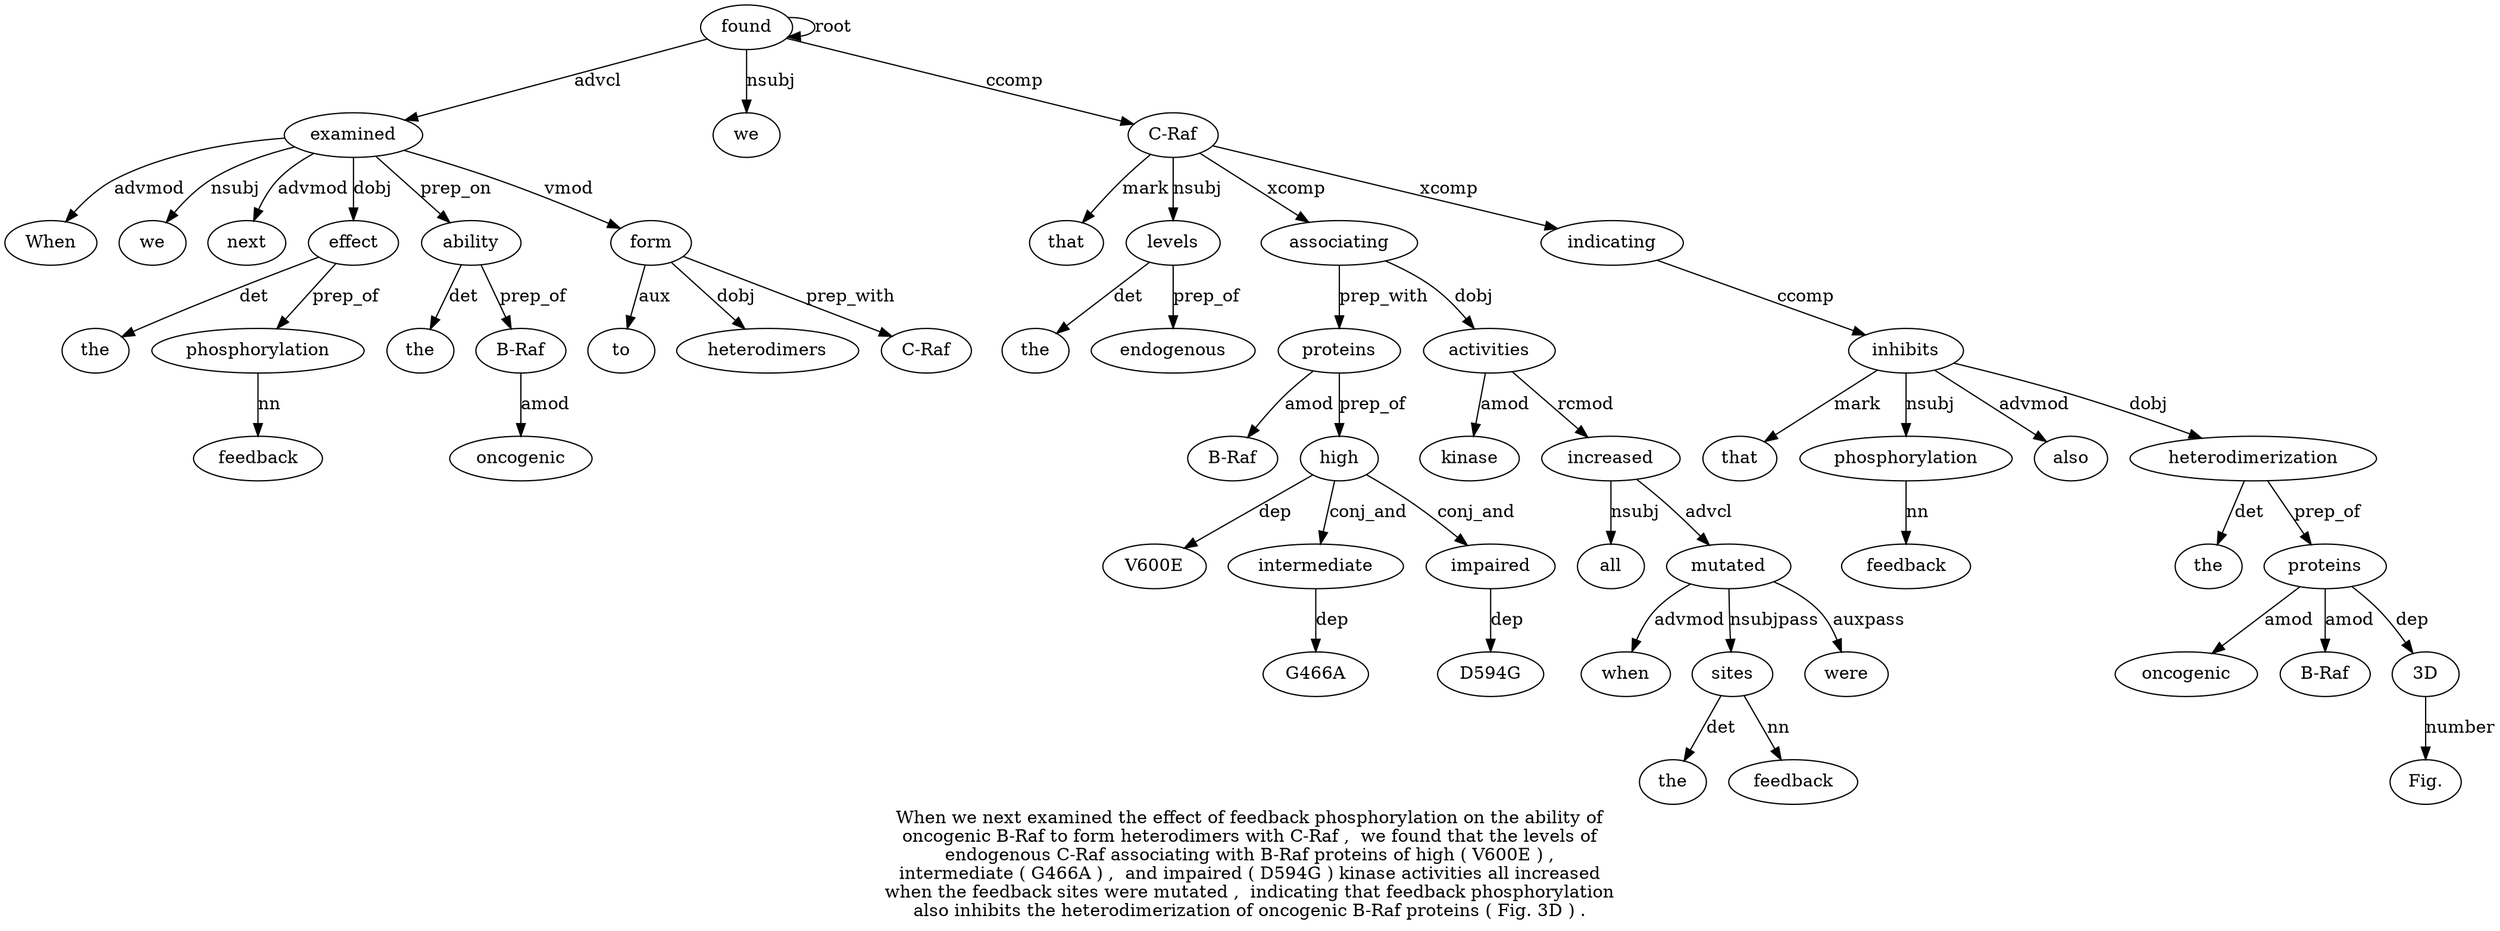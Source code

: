 digraph "When we next examined the effect of feedback phosphorylation on the ability of oncogenic B-Raf to form heterodimers with C-Raf ,  we found that the levels of endogenous C-Raf associating with B-Raf proteins of high ( V600E ) ,  intermediate ( G466A ) ,  and impaired ( D594G ) kinase activities all increased when the feedback sites were mutated ,  indicating that feedback phosphorylation also inhibits the heterodimerization of oncogenic B-Raf proteins ( Fig. 3D ) ." {
label="When we next examined the effect of feedback phosphorylation on the ability of
oncogenic B-Raf to form heterodimers with C-Raf ,  we found that the levels of
endogenous C-Raf associating with B-Raf proteins of high ( V600E ) ,
intermediate ( G466A ) ,  and impaired ( D594G ) kinase activities all increased
when the feedback sites were mutated ,  indicating that feedback phosphorylation
also inhibits the heterodimerization of oncogenic B-Raf proteins ( Fig. 3D ) .";
examined4 [style=filled, fillcolor=white, label=examined];
When1 [style=filled, fillcolor=white, label=When];
examined4 -> When1  [label=advmod];
we2 [style=filled, fillcolor=white, label=we];
examined4 -> we2  [label=nsubj];
next3 [style=filled, fillcolor=white, label=next];
examined4 -> next3  [label=advmod];
found23 [style=filled, fillcolor=white, label=found];
found23 -> examined4  [label=advcl];
effect6 [style=filled, fillcolor=white, label=effect];
the5 [style=filled, fillcolor=white, label=the];
effect6 -> the5  [label=det];
examined4 -> effect6  [label=dobj];
phosphorylation9 [style=filled, fillcolor=white, label=phosphorylation];
feedback8 [style=filled, fillcolor=white, label=feedback];
phosphorylation9 -> feedback8  [label=nn];
effect6 -> phosphorylation9  [label=prep_of];
ability12 [style=filled, fillcolor=white, label=ability];
the11 [style=filled, fillcolor=white, label=the];
ability12 -> the11  [label=det];
examined4 -> ability12  [label=prep_on];
"B-Raf15" [style=filled, fillcolor=white, label="B-Raf"];
oncogenic14 [style=filled, fillcolor=white, label=oncogenic];
"B-Raf15" -> oncogenic14  [label=amod];
ability12 -> "B-Raf15"  [label=prep_of];
form17 [style=filled, fillcolor=white, label=form];
to16 [style=filled, fillcolor=white, label=to];
form17 -> to16  [label=aux];
examined4 -> form17  [label=vmod];
heterodimers18 [style=filled, fillcolor=white, label=heterodimers];
form17 -> heterodimers18  [label=dobj];
"C-Raf20" [style=filled, fillcolor=white, label="C-Raf"];
form17 -> "C-Raf20"  [label=prep_with];
we22 [style=filled, fillcolor=white, label=we];
found23 -> we22  [label=nsubj];
found23 -> found23  [label=root];
"C-Raf29" [style=filled, fillcolor=white, label="C-Raf"];
that24 [style=filled, fillcolor=white, label=that];
"C-Raf29" -> that24  [label=mark];
levels26 [style=filled, fillcolor=white, label=levels];
the25 [style=filled, fillcolor=white, label=the];
levels26 -> the25  [label=det];
"C-Raf29" -> levels26  [label=nsubj];
endogenous28 [style=filled, fillcolor=white, label=endogenous];
levels26 -> endogenous28  [label=prep_of];
found23 -> "C-Raf29"  [label=ccomp];
associating30 [style=filled, fillcolor=white, label=associating];
"C-Raf29" -> associating30  [label=xcomp];
proteins33 [style=filled, fillcolor=white, label=proteins];
"B-Raf32" [style=filled, fillcolor=white, label="B-Raf"];
proteins33 -> "B-Raf32"  [label=amod];
associating30 -> proteins33  [label=prep_with];
high35 [style=filled, fillcolor=white, label=high];
proteins33 -> high35  [label=prep_of];
V600E37 [style=filled, fillcolor=white, label=V600E];
high35 -> V600E37  [label=dep];
intermediate40 [style=filled, fillcolor=white, label=intermediate];
high35 -> intermediate40  [label=conj_and];
G466A42 [style=filled, fillcolor=white, label=G466A];
intermediate40 -> G466A42  [label=dep];
impaired46 [style=filled, fillcolor=white, label=impaired];
high35 -> impaired46  [label=conj_and];
D594G48 [style=filled, fillcolor=white, label=D594G];
impaired46 -> D594G48  [label=dep];
activities51 [style=filled, fillcolor=white, label=activities];
kinase50 [style=filled, fillcolor=white, label=kinase];
activities51 -> kinase50  [label=amod];
associating30 -> activities51  [label=dobj];
increased53 [style=filled, fillcolor=white, label=increased];
all52 [style=filled, fillcolor=white, label=all];
increased53 -> all52  [label=nsubj];
activities51 -> increased53  [label=rcmod];
mutated59 [style=filled, fillcolor=white, label=mutated];
when54 [style=filled, fillcolor=white, label=when];
mutated59 -> when54  [label=advmod];
sites57 [style=filled, fillcolor=white, label=sites];
the55 [style=filled, fillcolor=white, label=the];
sites57 -> the55  [label=det];
feedback56 [style=filled, fillcolor=white, label=feedback];
sites57 -> feedback56  [label=nn];
mutated59 -> sites57  [label=nsubjpass];
were58 [style=filled, fillcolor=white, label=were];
mutated59 -> were58  [label=auxpass];
increased53 -> mutated59  [label=advcl];
indicating61 [style=filled, fillcolor=white, label=indicating];
"C-Raf29" -> indicating61  [label=xcomp];
inhibits66 [style=filled, fillcolor=white, label=inhibits];
that62 [style=filled, fillcolor=white, label=that];
inhibits66 -> that62  [label=mark];
phosphorylation64 [style=filled, fillcolor=white, label=phosphorylation];
feedback63 [style=filled, fillcolor=white, label=feedback];
phosphorylation64 -> feedback63  [label=nn];
inhibits66 -> phosphorylation64  [label=nsubj];
also65 [style=filled, fillcolor=white, label=also];
inhibits66 -> also65  [label=advmod];
indicating61 -> inhibits66  [label=ccomp];
heterodimerization68 [style=filled, fillcolor=white, label=heterodimerization];
the67 [style=filled, fillcolor=white, label=the];
heterodimerization68 -> the67  [label=det];
inhibits66 -> heterodimerization68  [label=dobj];
proteins72 [style=filled, fillcolor=white, label=proteins];
oncogenic70 [style=filled, fillcolor=white, label=oncogenic];
proteins72 -> oncogenic70  [label=amod];
"B-Raf71" [style=filled, fillcolor=white, label="B-Raf"];
proteins72 -> "B-Raf71"  [label=amod];
heterodimerization68 -> proteins72  [label=prep_of];
"3D75" [style=filled, fillcolor=white, label="3D"];
"Fig.74" [style=filled, fillcolor=white, label="Fig."];
"3D75" -> "Fig.74"  [label=number];
proteins72 -> "3D75"  [label=dep];
}

